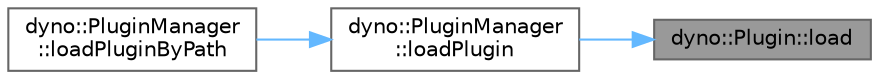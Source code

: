 digraph "dyno::Plugin::load"
{
 // LATEX_PDF_SIZE
  bgcolor="transparent";
  edge [fontname=Helvetica,fontsize=10,labelfontname=Helvetica,labelfontsize=10];
  node [fontname=Helvetica,fontsize=10,shape=box,height=0.2,width=0.4];
  rankdir="RL";
  Node1 [id="Node000001",label="dyno::Plugin::load",height=0.2,width=0.4,color="gray40", fillcolor="grey60", style="filled", fontcolor="black",tooltip=" "];
  Node1 -> Node2 [id="edge1_Node000001_Node000002",dir="back",color="steelblue1",style="solid",tooltip=" "];
  Node2 [id="Node000002",label="dyno::PluginManager\l::loadPlugin",height=0.2,width=0.4,color="grey40", fillcolor="white", style="filled",URL="$classdyno_1_1_plugin_manager.html#a2be1d259842e7ddcbe78c40683b1d3db",tooltip=" "];
  Node2 -> Node3 [id="edge2_Node000002_Node000003",dir="back",color="steelblue1",style="solid",tooltip=" "];
  Node3 [id="Node000003",label="dyno::PluginManager\l::loadPluginByPath",height=0.2,width=0.4,color="grey40", fillcolor="white", style="filled",URL="$classdyno_1_1_plugin_manager.html#a6a61e5fda56064ae47f8f7799fce168b",tooltip=" "];
}

